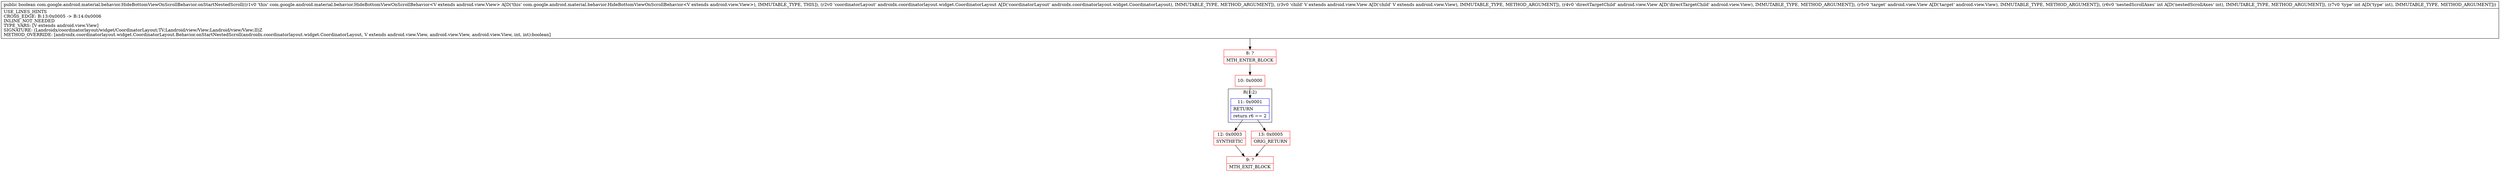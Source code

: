 digraph "CFG forcom.google.android.material.behavior.HideBottomViewOnScrollBehavior.onStartNestedScroll(Landroidx\/coordinatorlayout\/widget\/CoordinatorLayout;Landroid\/view\/View;Landroid\/view\/View;Landroid\/view\/View;II)Z" {
subgraph cluster_Region_1931137160 {
label = "R(1:2)";
node [shape=record,color=blue];
Node_11 [shape=record,label="{11\:\ 0x0001|RETURN\l|return r6 == 2\l}"];
}
Node_8 [shape=record,color=red,label="{8\:\ ?|MTH_ENTER_BLOCK\l}"];
Node_10 [shape=record,color=red,label="{10\:\ 0x0000}"];
Node_12 [shape=record,color=red,label="{12\:\ 0x0003|SYNTHETIC\l}"];
Node_9 [shape=record,color=red,label="{9\:\ ?|MTH_EXIT_BLOCK\l}"];
Node_13 [shape=record,color=red,label="{13\:\ 0x0005|ORIG_RETURN\l}"];
MethodNode[shape=record,label="{public boolean com.google.android.material.behavior.HideBottomViewOnScrollBehavior.onStartNestedScroll((r1v0 'this' com.google.android.material.behavior.HideBottomViewOnScrollBehavior\<V extends android.view.View\> A[D('this' com.google.android.material.behavior.HideBottomViewOnScrollBehavior\<V extends android.view.View\>), IMMUTABLE_TYPE, THIS]), (r2v0 'coordinatorLayout' androidx.coordinatorlayout.widget.CoordinatorLayout A[D('coordinatorLayout' androidx.coordinatorlayout.widget.CoordinatorLayout), IMMUTABLE_TYPE, METHOD_ARGUMENT]), (r3v0 'child' V extends android.view.View A[D('child' V extends android.view.View), IMMUTABLE_TYPE, METHOD_ARGUMENT]), (r4v0 'directTargetChild' android.view.View A[D('directTargetChild' android.view.View), IMMUTABLE_TYPE, METHOD_ARGUMENT]), (r5v0 'target' android.view.View A[D('target' android.view.View), IMMUTABLE_TYPE, METHOD_ARGUMENT]), (r6v0 'nestedScrollAxes' int A[D('nestedScrollAxes' int), IMMUTABLE_TYPE, METHOD_ARGUMENT]), (r7v0 'type' int A[D('type' int), IMMUTABLE_TYPE, METHOD_ARGUMENT]))  | USE_LINES_HINTS\lCROSS_EDGE: B:13:0x0005 \-\> B:14:0x0006\lINLINE_NOT_NEEDED\lTYPE_VARS: [V extends android.view.View]\lSIGNATURE: (Landroidx\/coordinatorlayout\/widget\/CoordinatorLayout;TV;Landroid\/view\/View;Landroid\/view\/View;II)Z\lMETHOD_OVERRIDE: [androidx.coordinatorlayout.widget.CoordinatorLayout.Behavior.onStartNestedScroll(androidx.coordinatorlayout.widget.CoordinatorLayout, V extends android.view.View, android.view.View, android.view.View, int, int):boolean]\l}"];
MethodNode -> Node_8;Node_11 -> Node_12;
Node_11 -> Node_13;
Node_8 -> Node_10;
Node_10 -> Node_11;
Node_12 -> Node_9;
Node_13 -> Node_9;
}

